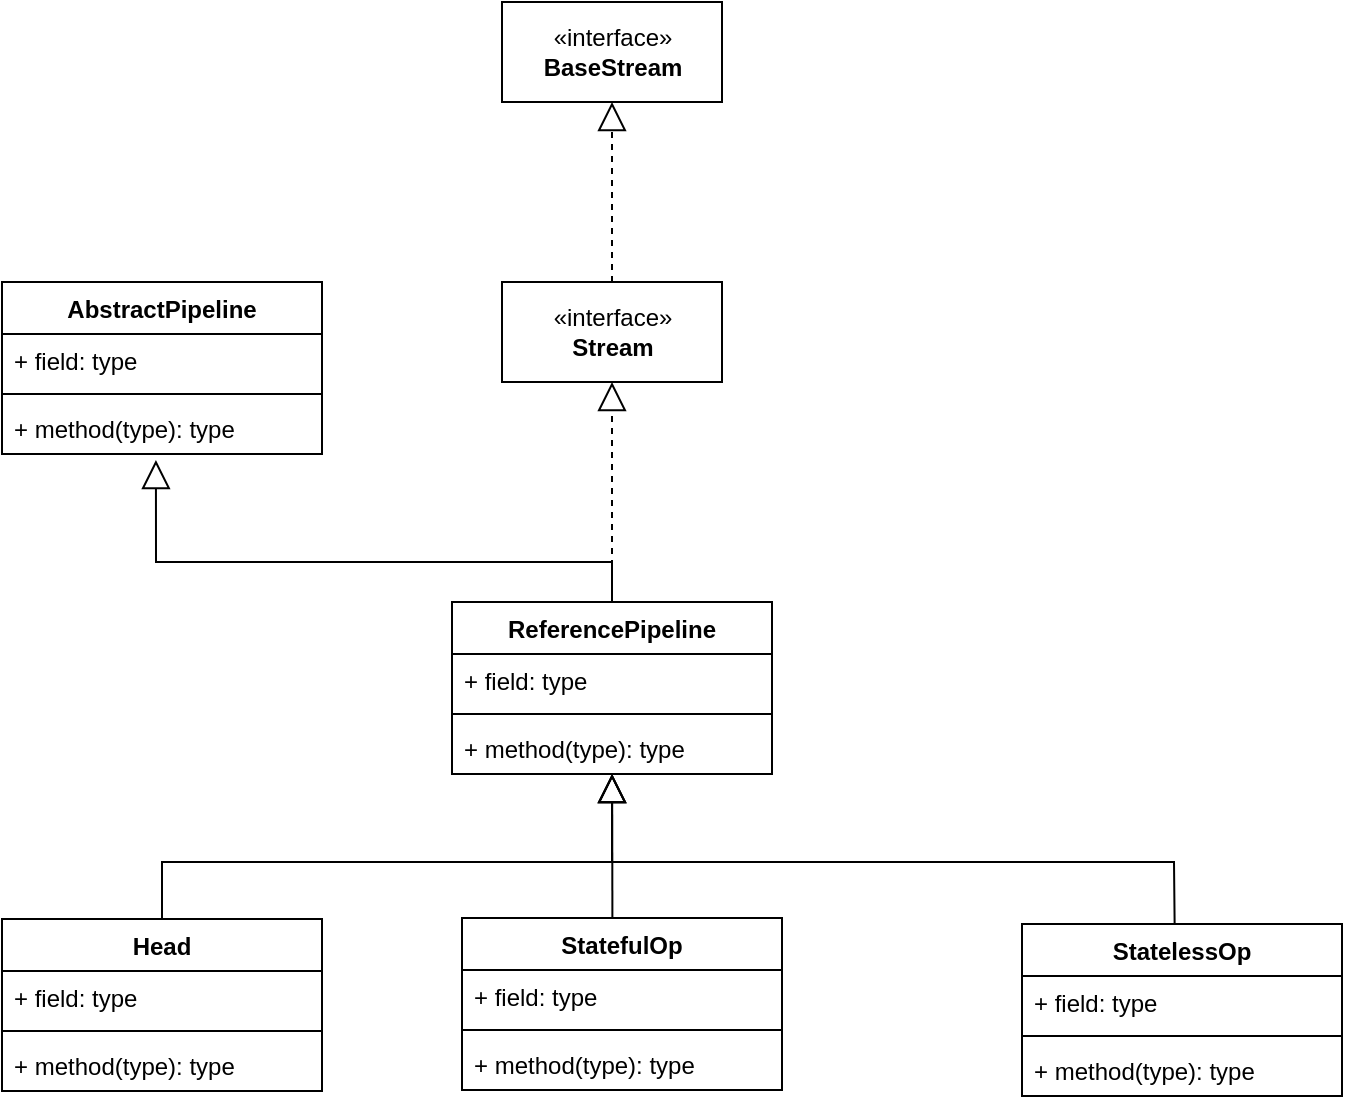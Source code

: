 <mxfile version="20.8.20" type="github">
  <diagram id="S_Esu84usztgqxPK3PtR" name="Page-1">
    <mxGraphModel dx="1139" dy="814" grid="1" gridSize="10" guides="1" tooltips="1" connect="1" arrows="1" fold="1" page="1" pageScale="1" pageWidth="850" pageHeight="1100" math="0" shadow="0">
      <root>
        <mxCell id="0" />
        <mxCell id="1" parent="0" />
        <mxCell id="UvPYXcRRGacLMNcMLabO-1" value="«interface»&lt;br&gt;&lt;b&gt;Stream&lt;/b&gt;" style="html=1;" vertex="1" parent="1">
          <mxGeometry x="480" y="240" width="110" height="50" as="geometry" />
        </mxCell>
        <mxCell id="UvPYXcRRGacLMNcMLabO-3" value="ReferencePipeline" style="swimlane;fontStyle=1;align=center;verticalAlign=top;childLayout=stackLayout;horizontal=1;startSize=26;horizontalStack=0;resizeParent=1;resizeParentMax=0;resizeLast=0;collapsible=1;marginBottom=0;" vertex="1" parent="1">
          <mxGeometry x="455" y="400" width="160" height="86" as="geometry" />
        </mxCell>
        <mxCell id="UvPYXcRRGacLMNcMLabO-4" value="+ field: type" style="text;strokeColor=none;fillColor=none;align=left;verticalAlign=top;spacingLeft=4;spacingRight=4;overflow=hidden;rotatable=0;points=[[0,0.5],[1,0.5]];portConstraint=eastwest;" vertex="1" parent="UvPYXcRRGacLMNcMLabO-3">
          <mxGeometry y="26" width="160" height="26" as="geometry" />
        </mxCell>
        <mxCell id="UvPYXcRRGacLMNcMLabO-5" value="" style="line;strokeWidth=1;fillColor=none;align=left;verticalAlign=middle;spacingTop=-1;spacingLeft=3;spacingRight=3;rotatable=0;labelPosition=right;points=[];portConstraint=eastwest;strokeColor=inherit;" vertex="1" parent="UvPYXcRRGacLMNcMLabO-3">
          <mxGeometry y="52" width="160" height="8" as="geometry" />
        </mxCell>
        <mxCell id="UvPYXcRRGacLMNcMLabO-6" value="+ method(type): type" style="text;strokeColor=none;fillColor=none;align=left;verticalAlign=top;spacingLeft=4;spacingRight=4;overflow=hidden;rotatable=0;points=[[0,0.5],[1,0.5]];portConstraint=eastwest;" vertex="1" parent="UvPYXcRRGacLMNcMLabO-3">
          <mxGeometry y="60" width="160" height="26" as="geometry" />
        </mxCell>
        <mxCell id="UvPYXcRRGacLMNcMLabO-7" value="AbstractPipeline" style="swimlane;fontStyle=1;align=center;verticalAlign=top;childLayout=stackLayout;horizontal=1;startSize=26;horizontalStack=0;resizeParent=1;resizeParentMax=0;resizeLast=0;collapsible=1;marginBottom=0;" vertex="1" parent="1">
          <mxGeometry x="230" y="240" width="160" height="86" as="geometry" />
        </mxCell>
        <mxCell id="UvPYXcRRGacLMNcMLabO-8" value="+ field: type" style="text;strokeColor=none;fillColor=none;align=left;verticalAlign=top;spacingLeft=4;spacingRight=4;overflow=hidden;rotatable=0;points=[[0,0.5],[1,0.5]];portConstraint=eastwest;" vertex="1" parent="UvPYXcRRGacLMNcMLabO-7">
          <mxGeometry y="26" width="160" height="26" as="geometry" />
        </mxCell>
        <mxCell id="UvPYXcRRGacLMNcMLabO-9" value="" style="line;strokeWidth=1;fillColor=none;align=left;verticalAlign=middle;spacingTop=-1;spacingLeft=3;spacingRight=3;rotatable=0;labelPosition=right;points=[];portConstraint=eastwest;strokeColor=inherit;" vertex="1" parent="UvPYXcRRGacLMNcMLabO-7">
          <mxGeometry y="52" width="160" height="8" as="geometry" />
        </mxCell>
        <mxCell id="UvPYXcRRGacLMNcMLabO-10" value="+ method(type): type" style="text;strokeColor=none;fillColor=none;align=left;verticalAlign=top;spacingLeft=4;spacingRight=4;overflow=hidden;rotatable=0;points=[[0,0.5],[1,0.5]];portConstraint=eastwest;" vertex="1" parent="UvPYXcRRGacLMNcMLabO-7">
          <mxGeometry y="60" width="160" height="26" as="geometry" />
        </mxCell>
        <mxCell id="UvPYXcRRGacLMNcMLabO-11" value="Head" style="swimlane;fontStyle=1;align=center;verticalAlign=top;childLayout=stackLayout;horizontal=1;startSize=26;horizontalStack=0;resizeParent=1;resizeParentMax=0;resizeLast=0;collapsible=1;marginBottom=0;" vertex="1" parent="1">
          <mxGeometry x="230" y="558.5" width="160" height="86" as="geometry" />
        </mxCell>
        <mxCell id="UvPYXcRRGacLMNcMLabO-12" value="+ field: type" style="text;strokeColor=none;fillColor=none;align=left;verticalAlign=top;spacingLeft=4;spacingRight=4;overflow=hidden;rotatable=0;points=[[0,0.5],[1,0.5]];portConstraint=eastwest;" vertex="1" parent="UvPYXcRRGacLMNcMLabO-11">
          <mxGeometry y="26" width="160" height="26" as="geometry" />
        </mxCell>
        <mxCell id="UvPYXcRRGacLMNcMLabO-13" value="" style="line;strokeWidth=1;fillColor=none;align=left;verticalAlign=middle;spacingTop=-1;spacingLeft=3;spacingRight=3;rotatable=0;labelPosition=right;points=[];portConstraint=eastwest;strokeColor=inherit;" vertex="1" parent="UvPYXcRRGacLMNcMLabO-11">
          <mxGeometry y="52" width="160" height="8" as="geometry" />
        </mxCell>
        <mxCell id="UvPYXcRRGacLMNcMLabO-14" value="+ method(type): type" style="text;strokeColor=none;fillColor=none;align=left;verticalAlign=top;spacingLeft=4;spacingRight=4;overflow=hidden;rotatable=0;points=[[0,0.5],[1,0.5]];portConstraint=eastwest;" vertex="1" parent="UvPYXcRRGacLMNcMLabO-11">
          <mxGeometry y="60" width="160" height="26" as="geometry" />
        </mxCell>
        <mxCell id="UvPYXcRRGacLMNcMLabO-15" value="StatefulOp" style="swimlane;fontStyle=1;align=center;verticalAlign=top;childLayout=stackLayout;horizontal=1;startSize=26;horizontalStack=0;resizeParent=1;resizeParentMax=0;resizeLast=0;collapsible=1;marginBottom=0;" vertex="1" parent="1">
          <mxGeometry x="460" y="558" width="160" height="86" as="geometry" />
        </mxCell>
        <mxCell id="UvPYXcRRGacLMNcMLabO-16" value="+ field: type" style="text;strokeColor=none;fillColor=none;align=left;verticalAlign=top;spacingLeft=4;spacingRight=4;overflow=hidden;rotatable=0;points=[[0,0.5],[1,0.5]];portConstraint=eastwest;" vertex="1" parent="UvPYXcRRGacLMNcMLabO-15">
          <mxGeometry y="26" width="160" height="26" as="geometry" />
        </mxCell>
        <mxCell id="UvPYXcRRGacLMNcMLabO-17" value="" style="line;strokeWidth=1;fillColor=none;align=left;verticalAlign=middle;spacingTop=-1;spacingLeft=3;spacingRight=3;rotatable=0;labelPosition=right;points=[];portConstraint=eastwest;strokeColor=inherit;" vertex="1" parent="UvPYXcRRGacLMNcMLabO-15">
          <mxGeometry y="52" width="160" height="8" as="geometry" />
        </mxCell>
        <mxCell id="UvPYXcRRGacLMNcMLabO-18" value="+ method(type): type" style="text;strokeColor=none;fillColor=none;align=left;verticalAlign=top;spacingLeft=4;spacingRight=4;overflow=hidden;rotatable=0;points=[[0,0.5],[1,0.5]];portConstraint=eastwest;" vertex="1" parent="UvPYXcRRGacLMNcMLabO-15">
          <mxGeometry y="60" width="160" height="26" as="geometry" />
        </mxCell>
        <mxCell id="UvPYXcRRGacLMNcMLabO-19" value="StatelessOp" style="swimlane;fontStyle=1;align=center;verticalAlign=top;childLayout=stackLayout;horizontal=1;startSize=26;horizontalStack=0;resizeParent=1;resizeParentMax=0;resizeLast=0;collapsible=1;marginBottom=0;" vertex="1" parent="1">
          <mxGeometry x="740" y="561" width="160" height="86" as="geometry" />
        </mxCell>
        <mxCell id="UvPYXcRRGacLMNcMLabO-20" value="+ field: type" style="text;strokeColor=none;fillColor=none;align=left;verticalAlign=top;spacingLeft=4;spacingRight=4;overflow=hidden;rotatable=0;points=[[0,0.5],[1,0.5]];portConstraint=eastwest;" vertex="1" parent="UvPYXcRRGacLMNcMLabO-19">
          <mxGeometry y="26" width="160" height="26" as="geometry" />
        </mxCell>
        <mxCell id="UvPYXcRRGacLMNcMLabO-21" value="" style="line;strokeWidth=1;fillColor=none;align=left;verticalAlign=middle;spacingTop=-1;spacingLeft=3;spacingRight=3;rotatable=0;labelPosition=right;points=[];portConstraint=eastwest;strokeColor=inherit;" vertex="1" parent="UvPYXcRRGacLMNcMLabO-19">
          <mxGeometry y="52" width="160" height="8" as="geometry" />
        </mxCell>
        <mxCell id="UvPYXcRRGacLMNcMLabO-22" value="+ method(type): type" style="text;strokeColor=none;fillColor=none;align=left;verticalAlign=top;spacingLeft=4;spacingRight=4;overflow=hidden;rotatable=0;points=[[0,0.5],[1,0.5]];portConstraint=eastwest;" vertex="1" parent="UvPYXcRRGacLMNcMLabO-19">
          <mxGeometry y="60" width="160" height="26" as="geometry" />
        </mxCell>
        <mxCell id="UvPYXcRRGacLMNcMLabO-23" value="" style="endArrow=block;dashed=1;endFill=0;endSize=12;html=1;rounded=0;entryX=0.5;entryY=1;entryDx=0;entryDy=0;exitX=0.5;exitY=0;exitDx=0;exitDy=0;" edge="1" parent="1" source="UvPYXcRRGacLMNcMLabO-3" target="UvPYXcRRGacLMNcMLabO-1">
          <mxGeometry width="160" relative="1" as="geometry">
            <mxPoint x="360" y="500" as="sourcePoint" />
            <mxPoint x="520" y="500" as="targetPoint" />
          </mxGeometry>
        </mxCell>
        <mxCell id="UvPYXcRRGacLMNcMLabO-24" value="«interface»&lt;br&gt;&lt;b&gt;BaseStream&lt;/b&gt;" style="html=1;" vertex="1" parent="1">
          <mxGeometry x="480" y="100" width="110" height="50" as="geometry" />
        </mxCell>
        <mxCell id="UvPYXcRRGacLMNcMLabO-25" value="" style="endArrow=block;dashed=1;endFill=0;endSize=12;html=1;rounded=0;entryX=0.5;entryY=1;entryDx=0;entryDy=0;exitX=0.5;exitY=0;exitDx=0;exitDy=0;" edge="1" parent="1" source="UvPYXcRRGacLMNcMLabO-1" target="UvPYXcRRGacLMNcMLabO-24">
          <mxGeometry width="160" relative="1" as="geometry">
            <mxPoint x="360" y="340" as="sourcePoint" />
            <mxPoint x="520" y="340" as="targetPoint" />
          </mxGeometry>
        </mxCell>
        <mxCell id="UvPYXcRRGacLMNcMLabO-26" value="" style="endArrow=block;endFill=0;endSize=12;html=1;rounded=0;exitX=0.5;exitY=0;exitDx=0;exitDy=0;entryX=0.481;entryY=1.115;entryDx=0;entryDy=0;entryPerimeter=0;" edge="1" parent="1" source="UvPYXcRRGacLMNcMLabO-3" target="UvPYXcRRGacLMNcMLabO-10">
          <mxGeometry width="160" relative="1" as="geometry">
            <mxPoint x="360" y="340" as="sourcePoint" />
            <mxPoint x="310" y="390" as="targetPoint" />
            <Array as="points">
              <mxPoint x="535" y="380" />
              <mxPoint x="307" y="380" />
            </Array>
          </mxGeometry>
        </mxCell>
        <mxCell id="UvPYXcRRGacLMNcMLabO-27" value="" style="endArrow=block;endFill=0;endSize=12;html=1;rounded=0;exitX=0.5;exitY=0;exitDx=0;exitDy=0;" edge="1" parent="1" source="UvPYXcRRGacLMNcMLabO-11" target="UvPYXcRRGacLMNcMLabO-3">
          <mxGeometry width="160" relative="1" as="geometry">
            <mxPoint x="545" y="410" as="sourcePoint" />
            <mxPoint x="520" y="500" as="targetPoint" />
            <Array as="points">
              <mxPoint x="310" y="530" />
              <mxPoint x="535" y="530" />
            </Array>
          </mxGeometry>
        </mxCell>
        <mxCell id="UvPYXcRRGacLMNcMLabO-30" value="" style="endArrow=block;endFill=0;endSize=12;html=1;rounded=0;exitX=0.47;exitY=-0.006;exitDx=0;exitDy=0;exitPerimeter=0;" edge="1" parent="1" source="UvPYXcRRGacLMNcMLabO-15" target="UvPYXcRRGacLMNcMLabO-3">
          <mxGeometry width="160" relative="1" as="geometry">
            <mxPoint x="520" y="480" as="sourcePoint" />
            <mxPoint x="680" y="480" as="targetPoint" />
          </mxGeometry>
        </mxCell>
        <mxCell id="UvPYXcRRGacLMNcMLabO-31" value="" style="endArrow=block;endFill=0;endSize=12;html=1;rounded=0;exitX=0.477;exitY=0;exitDx=0;exitDy=0;exitPerimeter=0;" edge="1" parent="1" source="UvPYXcRRGacLMNcMLabO-19" target="UvPYXcRRGacLMNcMLabO-3">
          <mxGeometry width="160" relative="1" as="geometry">
            <mxPoint x="520" y="480" as="sourcePoint" />
            <mxPoint x="680" y="480" as="targetPoint" />
            <Array as="points">
              <mxPoint x="816" y="530" />
              <mxPoint x="535" y="530" />
            </Array>
          </mxGeometry>
        </mxCell>
      </root>
    </mxGraphModel>
  </diagram>
</mxfile>
